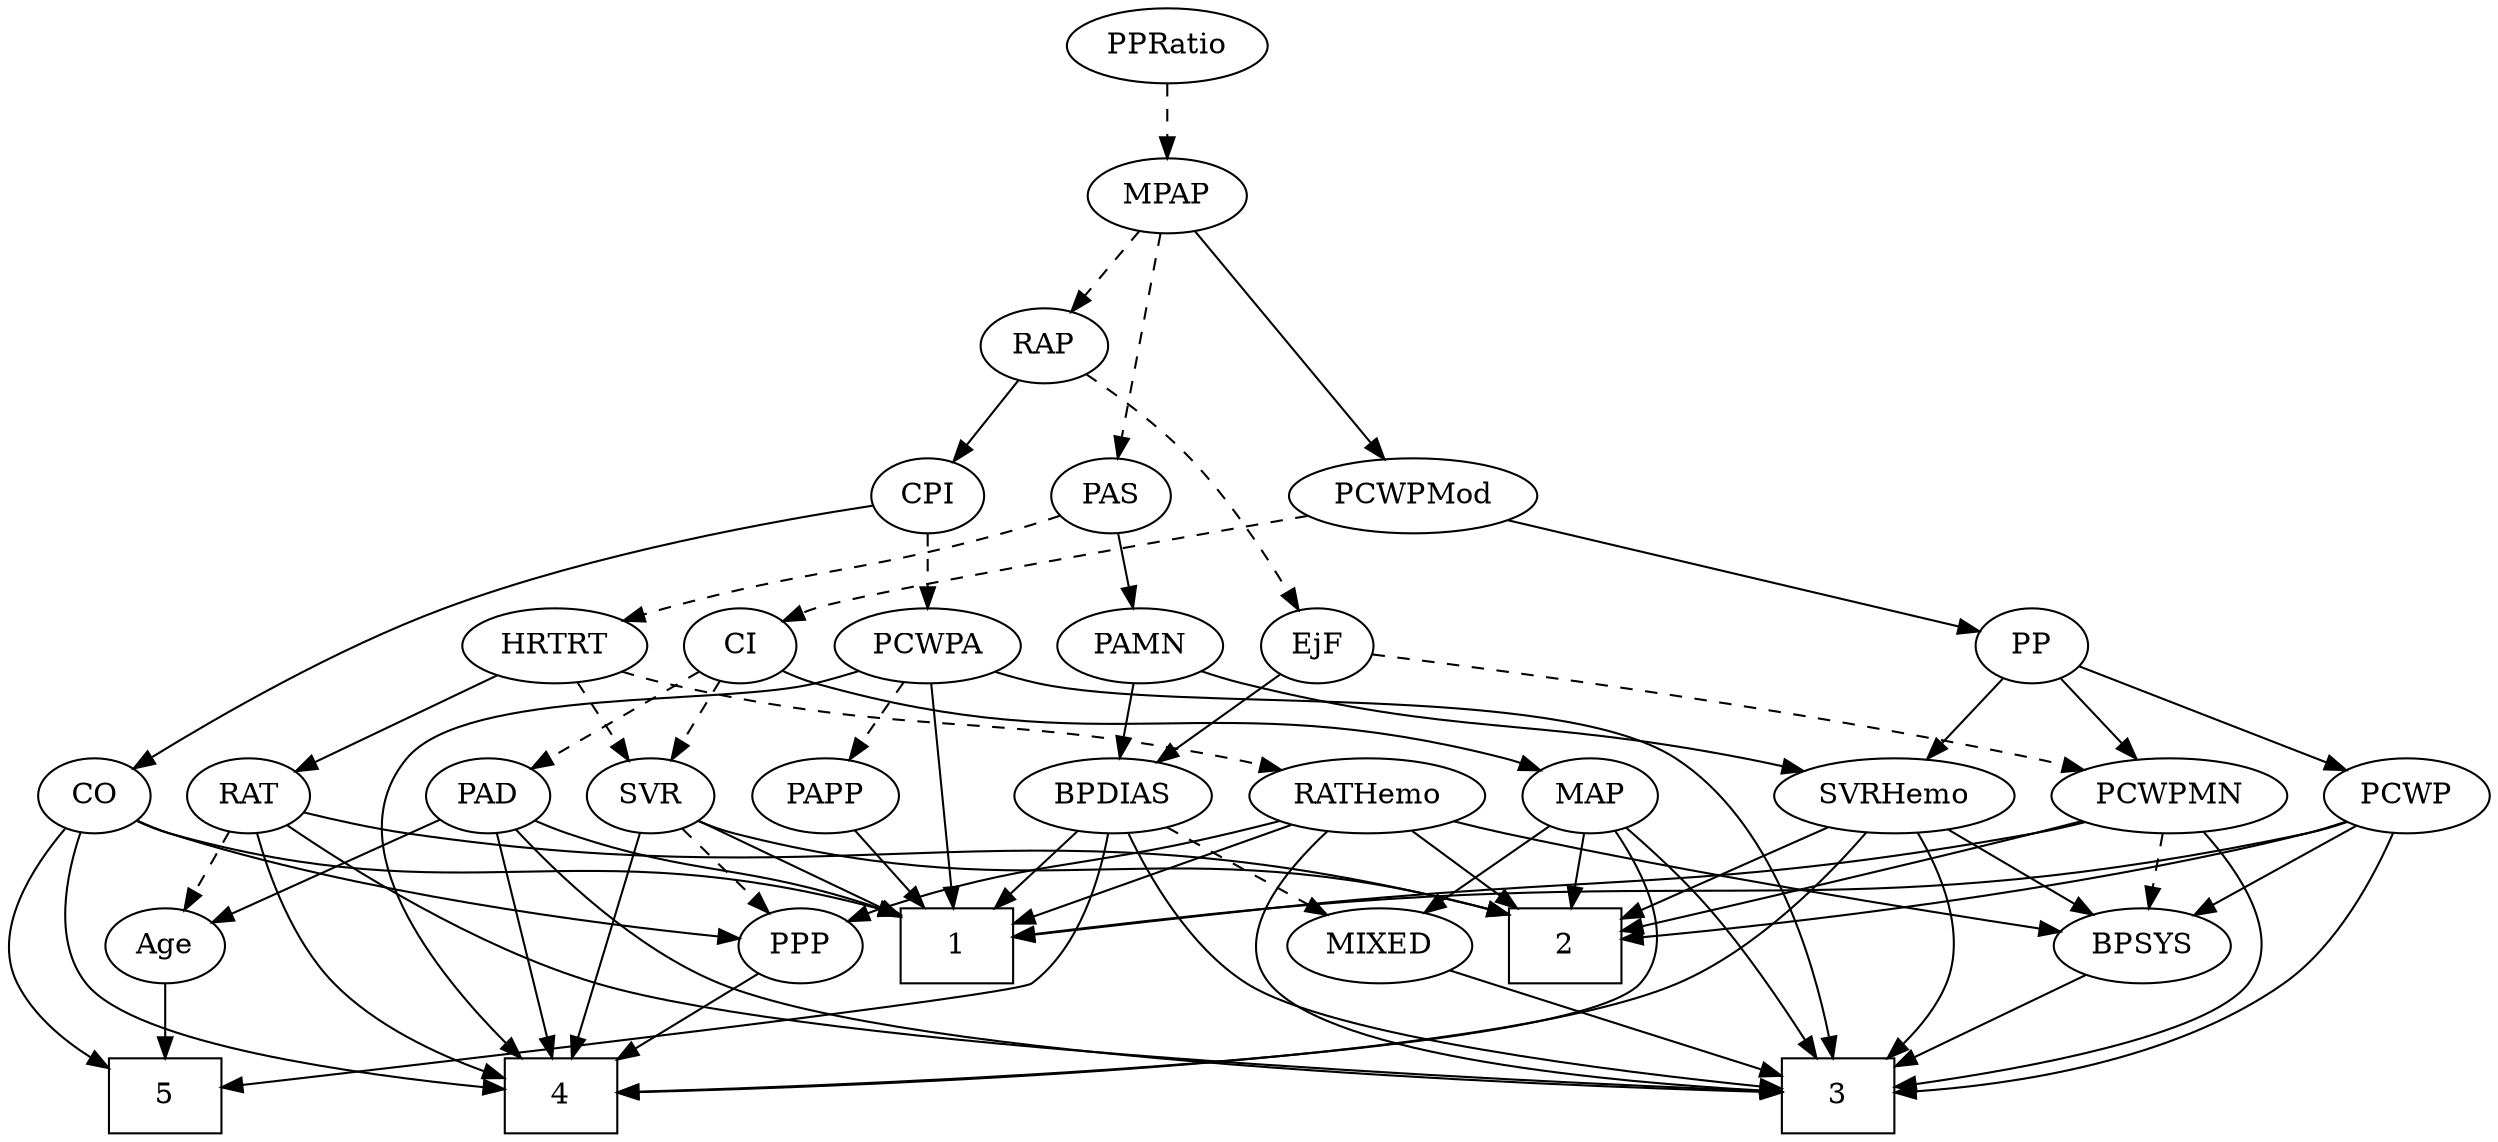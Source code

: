 strict digraph {
	graph [bb="0,0,1087.3,540"];
	node [label="\N"];
	1	[height=0.5,
		pos="302.89,90",
		shape=box,
		width=0.75];
	2	[height=0.5,
		pos="560.89,90",
		shape=box,
		width=0.75];
	3	[height=0.5,
		pos="823.89,18",
		shape=box,
		width=0.75];
	4	[height=0.5,
		pos="182.89,18",
		shape=box,
		width=0.75];
	5	[height=0.5,
		pos="412.89,18",
		shape=box,
		width=0.75];
	Age	[height=0.5,
		pos="412.89,90",
		width=0.75];
	Age -> 5	[pos="e,412.89,36.104 412.89,71.697 412.89,63.983 412.89,54.712 412.89,46.112",
		style=solid];
	EjF	[height=0.5,
		pos="682.89,234",
		width=0.75];
	PCWPMN	[height=0.5,
		pos="682.89,162",
		width=1.3902];
	EjF -> PCWPMN	[pos="e,682.89,180.1 682.89,215.7 682.89,207.98 682.89,198.71 682.89,190.11",
		style=dashed];
	BPDIAS	[height=0.5,
		pos="990.89,162",
		width=1.1735];
	EjF -> BPDIAS	[pos="e,959.52,174.16 707.84,226.96 721.92,223.61 739.85,219.43 755.89,216 837.37,198.55 859.31,201.22 939.89,180 943.09,179.16 946.39,\
178.22 949.69,177.23",
		style=solid];
	RAP	[height=0.5,
		pos="314.89,378",
		width=0.77632];
	RAP -> EjF	[pos="e,659.51,243.32 336.85,366.39 356.29,356.56 385.05,340.94 407.89,324 426.57,310.14 425.2,298.65 445.89,288 520.37,249.67 549.81,\
273.05 630.89,252 637.1,250.39 643.66,248.44 649.95,246.45",
		style=dashed];
	CPI	[height=0.5,
		pos="144.89,306",
		width=0.75];
	RAP -> CPI	[pos="e,167.18,316.18 291.96,367.56 262.18,355.3 210.06,333.83 176.53,320.03",
		style=solid];
	MIXED	[height=0.5,
		pos="1005.9,90",
		width=1.1193];
	MIXED -> 3	[pos="e,851.14,29.482 976.24,77.597 944.7,65.468 894.76,46.261 860.72,33.168",
		style=solid];
	MPAP	[height=0.5,
		pos="370.89,450",
		width=0.97491];
	MPAP -> RAP	[pos="e,327.16,394.34 358.18,433.12 350.92,424.04 341.68,412.49 333.6,402.39",
		style=dashed];
	PAS	[height=0.5,
		pos="481.89,306",
		width=0.75];
	MPAP -> PAS	[pos="e,469.92,322.31 383.4,432.99 403.01,407.9 441.07,359.22 463.7,330.26",
		style=dashed];
	PCWPMod	[height=0.5,
		pos="346.89,306",
		width=1.4443];
	MPAP -> PCWPMod	[pos="e,349.79,324.19 367.99,431.87 363.9,407.67 356.39,363.21 351.52,334.39",
		style=solid];
	BPSYS	[height=0.5,
		pos="681.89,90",
		width=1.0471];
	BPSYS -> 3	[pos="e,796.79,32.36 707.27,76.485 729.63,65.466 762.44,49.291 787.57,36.903",
		style=solid];
	PAD	[height=0.5,
		pos="308.89,162",
		width=0.79437];
	PAD -> 1	[pos="e,304.35,108.1 307.4,143.7 306.74,135.98 305.95,126.71 305.21,118.11",
		style=solid];
	PAD -> 3	[pos="e,796.8,19.489 293.22,146.88 274.09,127.97 246.66,94.247 266.89,72 301.86,33.544 667.72,22.344 786.72,19.705",
		style=solid];
	PAD -> 4	[pos="e,189.99,36.156 287.92,149.59 271.74,140.04 249.55,125.22 233.89,108 216.95,89.376 203.17,64.183 194.22,45.354",
		style=solid];
	PAD -> Age	[pos="e,394.63,103.29 327.96,148.16 344.29,137.17 367.97,121.23 386.19,108.97",
		style=solid];
	CO	[height=0.5,
		pos="40.887,162",
		width=0.75];
	CO -> 1	[pos="e,275.63,96.094 62.777,151.18 68.889,148.64 75.584,146.05 81.887,144 145.29,123.4 221.26,106.9 265.6,98.069",
		style=solid];
	CO -> 4	[pos="e,155.77,21.318 37.305,144.1 34.216,124.71 32.387,92.923 47.887,72 70.711,41.189 114.15,28.28 145.61,22.878",
		style=solid];
	CO -> 5	[pos="e,385.72,21.589 50.191,144.87 62.919,124.39 87.77,89.6 118.89,72 162.36,47.409 306.85,29.819 375.73,22.616",
		style=solid];
	PPP	[height=0.5,
		pos="154.89,90",
		width=0.75];
	CO -> PPP	[pos="e,135.45,102.93 60.225,149.13 78.486,137.91 106.08,120.97 126.77,108.26",
		style=solid];
	PAMN	[height=0.5,
		pos="800.89,234",
		width=1.011];
	PAS -> PAMN	[pos="e,768.11,242.19 507.18,299.45 561.71,287.48 690.81,259.15 758.23,244.36",
		style=solid];
	HRTRT	[height=0.5,
		pos="444.89,234",
		width=1.1013];
	PAS -> HRTRT	[pos="e,453.68,251.63 473.31,288.76 468.89,280.4 463.4,270.02 458.42,260.61",
		style=dashed];
	SVRHemo	[height=0.5,
		pos="800.89,162",
		width=1.3902];
	PAMN -> SVRHemo	[pos="e,800.89,180.1 800.89,215.7 800.89,207.98 800.89,198.71 800.89,190.11",
		style=solid];
	PAMN -> BPDIAS	[pos="e,960.04,174.37 829.33,222.52 861.41,210.7 913.83,191.39 950.23,177.98",
		style=solid];
	RATHemo	[height=0.5,
		pos="404.89,162",
		width=1.3721];
	RATHemo -> 1	[pos="e,327.84,108.13 382.75,145.81 369.24,136.53 351.68,124.49 336.48,114.05",
		style=solid];
	RATHemo -> 2	[pos="e,533.77,103.17 434.97,147.5 460.55,136.02 497.36,119.51 524.58,107.29",
		style=solid];
	RATHemo -> 3	[pos="e,796.79,18.31 417.48,144.45 434.15,123.85 465.57,89.283 500.89,72 596.18,25.365 724.27,18.562 786.64,18.297",
		style=solid];
	RATHemo -> BPSYS	[pos="e,648.54,98.648 441.96,150.06 449.21,147.99 456.78,145.89 463.89,144 524.31,127.96 594.65,111.2 638.73,100.93",
		style=solid];
	RATHemo -> PPP	[pos="e,179.47,97.653 367.78,150.03 360.84,148.01 353.65,145.92 346.89,144 291.78,128.32 227.57,110.73 189.13,100.28",
		style=solid];
	CPI -> CO	[pos="e,49.219,179.46 129.64,290.97 118.97,280.73 104.73,266.21 93.887,252 78.469,231.79 63.918,206.76 53.978,188.4",
		style=solid];
	PCWPA	[height=0.5,
		pos="144.89,234",
		width=1.1555];
	CPI -> PCWPA	[pos="e,144.89,252.1 144.89,287.7 144.89,279.98 144.89,270.71 144.89,262.11",
		style=dashed];
	RAT	[height=0.5,
		pos="499.89,162",
		width=0.75827];
	RAT -> 2	[pos="e,545.96,108.13 513.12,145.81 520.75,137.05 530.53,125.83 539.26,115.82",
		style=solid];
	RAT -> 3	[pos="e,796.82,20.203 499.61,143.82 500.28,123.56 504.67,90.32 524.89,72 562.79,37.656 715.01,24.926 786.48,20.776",
		style=solid];
	RAT -> 4	[pos="e,210.06,24.484 478.03,150.81 473.07,148.53 467.81,146.16 462.89,144 424.94,127.35 411.61,130.62 376.89,108 357.39,95.301 358.81,\
84.02 338.89,72 301.43,49.397 253.05,34.884 220.16,26.863",
		style=solid];
	RAT -> Age	[pos="e,429.61,104.46 483.11,147.5 470.23,137.14 452.25,122.67 437.71,110.97",
		style=dashed];
	SVR	[height=0.5,
		pos="233.89,162",
		width=0.77632];
	SVR -> 1	[pos="e,285.93,108.2 248.18,146.5 257.01,137.54 268.57,125.81 278.79,115.45",
		style=solid];
	SVR -> 2	[pos="e,533.74,95.073 255.05,150.18 260.14,147.89 265.63,145.66 270.89,144 317.56,129.27 456.38,106.96 523.59,96.627",
		style=solid];
	SVR -> 4	[pos="e,155.79,33.612 211.73,150.81 178.34,135.45 118.97,108.13 118.89,108 110.26,94.525 112.08,86.479 118.89,72 125.06,58.869 136.26,\
47.874 147.59,39.364",
		style=solid];
	SVR -> PPP	[pos="e,170.58,104.91 217.9,146.83 206.47,136.71 190.92,122.93 178.13,111.59",
		style=dashed];
	PP	[height=0.5,
		pos="594.89,234",
		width=0.75];
	PCWPMod -> PP	[pos="e,570.37,241.92 385.91,293.99 433.97,280.42 514.85,257.59 560.62,244.67",
		style=solid];
	CI	[height=0.5,
		pos="321.89,234",
		width=0.75];
	PCWPMod -> CI	[pos="e,327.88,251.79 340.84,288.05 337.98,280.06 334.5,270.33 331.32,261.4",
		style=dashed];
	PCWPA -> 1	[pos="e,275.72,94.63 131.08,216.76 116.66,197.72 98.254,165.97 114.89,144 133.04,120.02 216.3,103.83 265.72,96.141",
		style=solid];
	PCWPA -> 3	[pos="e,851.2,20.647 184.01,227.51 212.27,223.74 251.37,218.9 285.89,216 369.69,208.96 973.04,228.3 1041.9,180 1082.7,151.39 1103.2,110.73 \
1071.9,72 1045.8,39.803 924.16,26.306 861.46,21.412",
		style=solid];
	PCWPA -> 4	[pos="e,155.81,21.576 104.15,229.76 71.299,224.76 27.041,212.08 4.8868,180 -4.2061,166.83 2.032,159.74 4.8868,144 10.985,110.37 7.4658,\
95.908 31.887,72 62.833,41.704 112.08,28.652 145.86,23.077",
		style=solid];
	PAPP	[height=0.5,
		pos="155.89,162",
		width=0.88464];
	PCWPA -> PAPP	[pos="e,153.2,180.1 147.61,215.7 148.82,207.98 150.27,198.71 151.63,190.11",
		style=dashed];
	PCWPMN -> 1	[pos="e,330.19,97.829 646.26,149.61 638.9,147.56 631.18,145.57 623.89,144 515.45,120.59 485.93,128.44 376.89,108 364.86,105.75 351.83,\
102.89 340.1,100.17",
		style=solid];
	PCWPMN -> 2	[pos="e,588.12,106.63 657.31,146.33 639.82,136.29 616.38,122.84 596.99,111.71",
		style=solid];
	PCWPMN -> 3	[pos="e,806.58,36.425 699.06,144.71 723.63,119.97 770.53,72.731 799.33,43.733",
		style=solid];
	PCWPMN -> BPSYS	[pos="e,682.13,108.1 682.64,143.7 682.53,135.98 682.4,126.71 682.27,118.11",
		style=dashed];
	SVRHemo -> 2	[pos="e,588.07,98.928 763.39,150.06 718.16,136.87 642.63,114.84 597.71,101.74",
		style=solid];
	SVRHemo -> 3	[pos="e,831.12,36.074 816.15,144.78 824.33,134.95 833.58,121.7 837.89,108 844.31,87.574 839.86,63.544 834.33,45.605",
		style=solid];
	SVRHemo -> 4	[pos="e,210.06,21.352 792.64,144.14 781.4,123.21 759.16,88.293 728.89,72 717.64,65.949 341.83,32.821 220.35,22.246",
		style=solid];
	SVRHemo -> BPSYS	[pos="e,704.78,104.47 775.94,146.33 757.82,135.67 733.15,121.16 713.63,109.67",
		style=solid];
	BPDIAS -> 1	[pos="e,330.1,98.363 960.49,149.45 953.79,147.3 946.67,145.32 939.89,144 693.8,95.957 624.99,144.19 376.89,108 364.78,106.23 351.73,103.51 \
340,100.76",
		style=solid];
	BPDIAS -> 3	[pos="e,851.02,21.096 1016.3,147.45 1030.5,138.37 1046.9,124.97 1054.9,108 1061.7,93.521 1064.9,84.515 1054.9,72 1031.1,42.094 920.09,\
27.678 861.06,22.022",
		style=solid];
	BPDIAS -> 5	[pos="e,440.21,19.941 967.08,147.04 931.82,127.03 863.06,90.582 799.89,72 675.19,35.322 520.29,23.857 450.3,20.41",
		style=solid];
	BPDIAS -> MIXED	[pos="e,1002.2,108.28 994.52,144.05 996.19,136.26 998.21,126.82 1000.1,118.08",
		style=dashed];
	MAP	[height=0.5,
		pos="899.89,162",
		width=0.84854];
	MAP -> 2	[pos="e,588.2,97.737 876.54,149.96 871.16,147.73 865.4,145.59 859.89,144 762.57,115.99 734.29,127.35 634.89,108 622.88,105.66 609.85,102.79 \
598.12,100.07",
		style=solid];
	MAP -> 3	[pos="e,833.35,36.151 891.3,144.56 881.93,126.67 866.46,97.241 852.89,72 848.15,63.18 842.91,53.568 838.2,44.981",
		style=solid];
	MAP -> 4	[pos="e,210.09,21.37 875.79,150.49 854.85,140.84 824.14,125.42 799.89,108 780.99,94.428 783.08,81.589 761.89,72 755.67,69.189 347.1,33.334 \
220.12,22.245",
		style=solid];
	MAP -> MIXED	[pos="e,984.21,105.31 919.82,147.83 935.6,137.42 957.87,122.71 975.81,110.87",
		style=solid];
	PP -> PCWPMN	[pos="e,663.21,178.65 611.85,219.5 624.13,209.74 640.99,196.33 655.2,185.02",
		style=solid];
	PP -> SVRHemo	[pos="e,765.88,174.9 618.52,224.97 652.05,213.58 714.06,192.51 756.37,178.13",
		style=solid];
	PCWP	[height=0.5,
		pos="579.89,162",
		width=0.97491];
	PP -> PCWP	[pos="e,583.59,180.28 591.26,216.05 589.59,208.26 587.56,198.82 585.69,190.08",
		style=solid];
	PPP -> 4	[pos="e,175.91,36.447 161.52,72.411 164.71,64.454 168.6,54.722 172.18,45.756",
		style=solid];
	PPRatio	[height=0.5,
		pos="370.89,522",
		width=1.1013];
	PPRatio -> MPAP	[pos="e,370.89,468.1 370.89,503.7 370.89,495.98 370.89,486.71 370.89,478.11",
		style=dashed];
	PCWP -> 1	[pos="e,329.95,97.238 553.11,149.94 547.48,147.81 541.53,145.72 535.89,144 466.58,122.89 447.53,124.11 376.89,108 364.86,105.26 351.74,\
102.25 339.93,99.533",
		style=solid];
	PCWP -> 2	[pos="e,565.58,108.28 575.29,144.05 573.17,136.26 570.61,126.82 568.24,118.08",
		style=solid];
	PCWP -> 3	[pos="e,796.76,20.485 585.84,144.26 593.87,124.12 610.07,90.681 634.89,72 679.97,38.06 745.8,25.852 786.68,21.463",
		style=solid];
	PCWP -> BPSYS	[pos="e,661.08,105.28 600.04,147.17 615.07,136.86 635.82,122.61 652.67,111.05",
		style=solid];
	CI -> PAD	[pos="e,312.1,180.28 318.74,216.05 317.31,208.35 315.58,199.03 313.97,190.36",
		style=dashed];
	CI -> SVR	[pos="e,250.8,176.46 304.92,219.5 291.89,209.14 273.71,194.67 259,182.97",
		style=dashed];
	CI -> MAP	[pos="e,877.06,174.2 346.38,226.41 360.71,222.8 379.21,218.55 395.89,216 600.36,184.76 658.96,229.1 859.89,180 862.39,179.39 864.93,178.64 \
867.47,177.8",
		style=solid];
	PAPP -> 1	[pos="e,275.83,103.88 179.5,149.75 203.03,138.55 239.45,121.21 266.64,108.26",
		style=solid];
	HRTRT -> RATHemo	[pos="e,414.58,179.96 435.41,216.41 430.69,208.16 424.89,198.01 419.62,188.78",
		style=dashed];
	HRTRT -> RAT	[pos="e,487.95,178.19 457.64,216.76 464.78,207.68 473.81,196.19 481.68,186.18",
		style=solid];
	HRTRT -> SVR	[pos="e,255.59,173.56 411.41,224.25 376.04,214.67 318.85,198.23 270.89,180 269,179.28 267.08,178.52 265.15,177.72",
		style=dashed];
}
